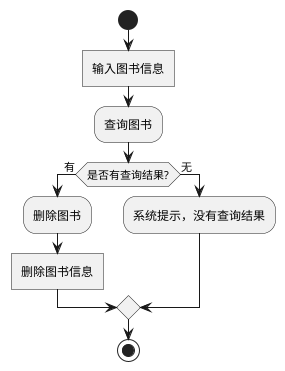 @startuml
start
:输入图书信息]
:查询图书;
if (是否有查询结果?) then(有)
    :删除图书;
    :删除图书信息]
else (无)
    :系统提示，没有查询结果;
endif
stop
@enduml